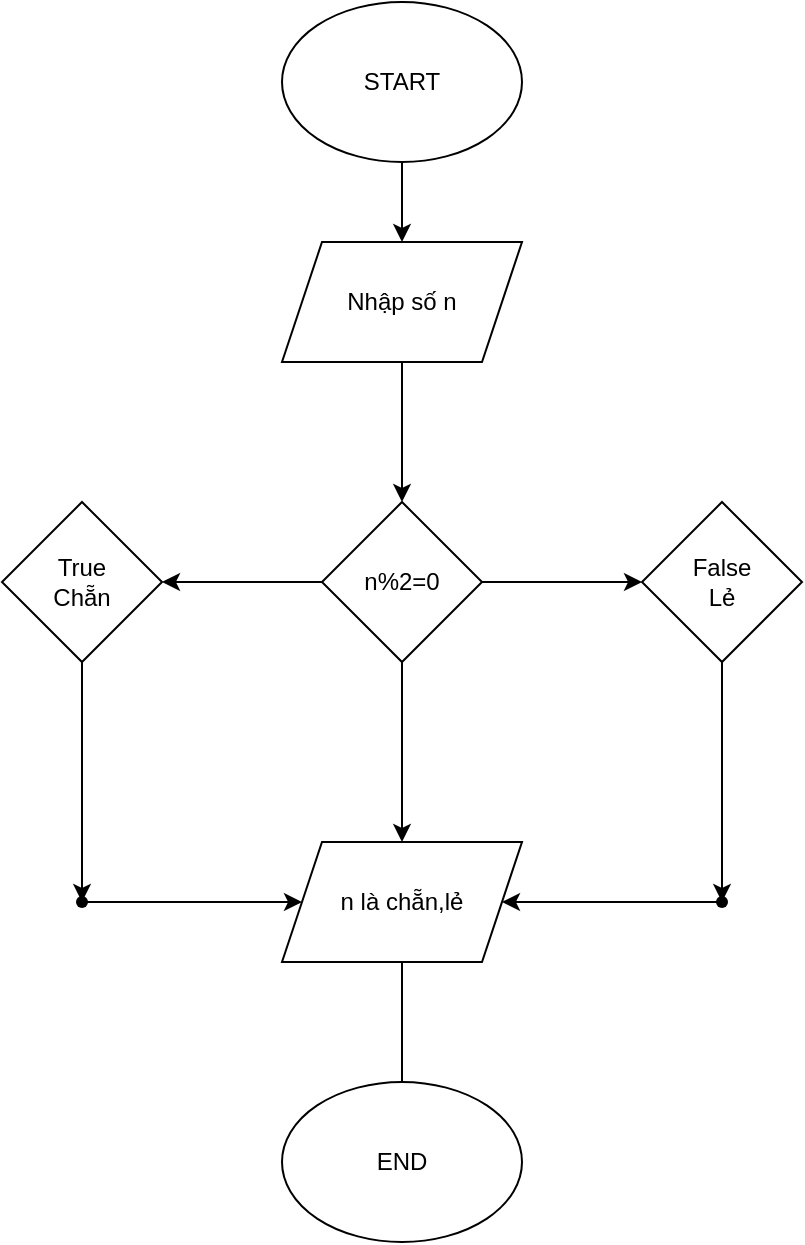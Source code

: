 <mxfile version="24.8.6">
  <diagram id="C5RBs43oDa-KdzZeNtuy" name="Page-1">
    <mxGraphModel dx="1050" dy="522" grid="1" gridSize="10" guides="1" tooltips="1" connect="1" arrows="1" fold="1" page="1" pageScale="1" pageWidth="827" pageHeight="1169" math="0" shadow="0">
      <root>
        <mxCell id="WIyWlLk6GJQsqaUBKTNV-0" />
        <mxCell id="WIyWlLk6GJQsqaUBKTNV-1" parent="WIyWlLk6GJQsqaUBKTNV-0" />
        <mxCell id="i4--8Dgh0IIs8C6-UPYg-2" value="" style="edgeStyle=orthogonalEdgeStyle;rounded=0;orthogonalLoop=1;jettySize=auto;html=1;" edge="1" parent="WIyWlLk6GJQsqaUBKTNV-1" source="i4--8Dgh0IIs8C6-UPYg-0" target="i4--8Dgh0IIs8C6-UPYg-1">
          <mxGeometry relative="1" as="geometry" />
        </mxCell>
        <mxCell id="i4--8Dgh0IIs8C6-UPYg-0" value="START" style="ellipse;whiteSpace=wrap;html=1;" vertex="1" parent="WIyWlLk6GJQsqaUBKTNV-1">
          <mxGeometry x="354" y="40" width="120" height="80" as="geometry" />
        </mxCell>
        <mxCell id="i4--8Dgh0IIs8C6-UPYg-4" value="" style="edgeStyle=orthogonalEdgeStyle;rounded=0;orthogonalLoop=1;jettySize=auto;html=1;" edge="1" parent="WIyWlLk6GJQsqaUBKTNV-1" source="i4--8Dgh0IIs8C6-UPYg-1" target="i4--8Dgh0IIs8C6-UPYg-3">
          <mxGeometry relative="1" as="geometry" />
        </mxCell>
        <mxCell id="i4--8Dgh0IIs8C6-UPYg-1" value="Nhập số n" style="shape=parallelogram;perimeter=parallelogramPerimeter;whiteSpace=wrap;html=1;fixedSize=1;" vertex="1" parent="WIyWlLk6GJQsqaUBKTNV-1">
          <mxGeometry x="354" y="160" width="120" height="60" as="geometry" />
        </mxCell>
        <mxCell id="i4--8Dgh0IIs8C6-UPYg-6" value="" style="edgeStyle=orthogonalEdgeStyle;rounded=0;orthogonalLoop=1;jettySize=auto;html=1;" edge="1" parent="WIyWlLk6GJQsqaUBKTNV-1" source="i4--8Dgh0IIs8C6-UPYg-3" target="i4--8Dgh0IIs8C6-UPYg-5">
          <mxGeometry relative="1" as="geometry" />
        </mxCell>
        <mxCell id="i4--8Dgh0IIs8C6-UPYg-8" value="" style="edgeStyle=orthogonalEdgeStyle;rounded=0;orthogonalLoop=1;jettySize=auto;html=1;" edge="1" parent="WIyWlLk6GJQsqaUBKTNV-1" source="i4--8Dgh0IIs8C6-UPYg-3" target="i4--8Dgh0IIs8C6-UPYg-7">
          <mxGeometry relative="1" as="geometry" />
        </mxCell>
        <mxCell id="i4--8Dgh0IIs8C6-UPYg-10" value="" style="edgeStyle=orthogonalEdgeStyle;rounded=0;orthogonalLoop=1;jettySize=auto;html=1;" edge="1" parent="WIyWlLk6GJQsqaUBKTNV-1" source="i4--8Dgh0IIs8C6-UPYg-3" target="i4--8Dgh0IIs8C6-UPYg-9">
          <mxGeometry relative="1" as="geometry" />
        </mxCell>
        <mxCell id="i4--8Dgh0IIs8C6-UPYg-3" value="n%2=0" style="rhombus;whiteSpace=wrap;html=1;" vertex="1" parent="WIyWlLk6GJQsqaUBKTNV-1">
          <mxGeometry x="374" y="290" width="80" height="80" as="geometry" />
        </mxCell>
        <mxCell id="i4--8Dgh0IIs8C6-UPYg-12" value="" style="edgeStyle=orthogonalEdgeStyle;rounded=0;orthogonalLoop=1;jettySize=auto;html=1;" edge="1" parent="WIyWlLk6GJQsqaUBKTNV-1" source="i4--8Dgh0IIs8C6-UPYg-5" target="i4--8Dgh0IIs8C6-UPYg-11">
          <mxGeometry relative="1" as="geometry" />
        </mxCell>
        <mxCell id="i4--8Dgh0IIs8C6-UPYg-5" value="True&lt;div&gt;Chẵn&lt;/div&gt;" style="rhombus;whiteSpace=wrap;html=1;" vertex="1" parent="WIyWlLk6GJQsqaUBKTNV-1">
          <mxGeometry x="214" y="290" width="80" height="80" as="geometry" />
        </mxCell>
        <mxCell id="i4--8Dgh0IIs8C6-UPYg-14" value="" style="edgeStyle=orthogonalEdgeStyle;rounded=0;orthogonalLoop=1;jettySize=auto;html=1;" edge="1" parent="WIyWlLk6GJQsqaUBKTNV-1" source="i4--8Dgh0IIs8C6-UPYg-7" target="i4--8Dgh0IIs8C6-UPYg-13">
          <mxGeometry relative="1" as="geometry" />
        </mxCell>
        <mxCell id="i4--8Dgh0IIs8C6-UPYg-7" value="False&lt;div&gt;Lẻ&lt;/div&gt;" style="rhombus;whiteSpace=wrap;html=1;" vertex="1" parent="WIyWlLk6GJQsqaUBKTNV-1">
          <mxGeometry x="534" y="290" width="80" height="80" as="geometry" />
        </mxCell>
        <mxCell id="i4--8Dgh0IIs8C6-UPYg-18" value="" style="edgeStyle=orthogonalEdgeStyle;rounded=0;orthogonalLoop=1;jettySize=auto;html=1;" edge="1" parent="WIyWlLk6GJQsqaUBKTNV-1" source="i4--8Dgh0IIs8C6-UPYg-9" target="i4--8Dgh0IIs8C6-UPYg-17">
          <mxGeometry relative="1" as="geometry" />
        </mxCell>
        <mxCell id="i4--8Dgh0IIs8C6-UPYg-9" value="n là chẵn,lẻ" style="shape=parallelogram;perimeter=parallelogramPerimeter;whiteSpace=wrap;html=1;fixedSize=1;" vertex="1" parent="WIyWlLk6GJQsqaUBKTNV-1">
          <mxGeometry x="354" y="460" width="120" height="60" as="geometry" />
        </mxCell>
        <mxCell id="i4--8Dgh0IIs8C6-UPYg-16" value="" style="edgeStyle=orthogonalEdgeStyle;rounded=0;orthogonalLoop=1;jettySize=auto;html=1;" edge="1" parent="WIyWlLk6GJQsqaUBKTNV-1" source="i4--8Dgh0IIs8C6-UPYg-11" target="i4--8Dgh0IIs8C6-UPYg-9">
          <mxGeometry relative="1" as="geometry" />
        </mxCell>
        <mxCell id="i4--8Dgh0IIs8C6-UPYg-11" value="" style="shape=waypoint;sketch=0;size=6;pointerEvents=1;points=[];fillColor=default;resizable=0;rotatable=0;perimeter=centerPerimeter;snapToPoint=1;" vertex="1" parent="WIyWlLk6GJQsqaUBKTNV-1">
          <mxGeometry x="244" y="480" width="20" height="20" as="geometry" />
        </mxCell>
        <mxCell id="i4--8Dgh0IIs8C6-UPYg-15" value="" style="edgeStyle=orthogonalEdgeStyle;rounded=0;orthogonalLoop=1;jettySize=auto;html=1;" edge="1" parent="WIyWlLk6GJQsqaUBKTNV-1" source="i4--8Dgh0IIs8C6-UPYg-13" target="i4--8Dgh0IIs8C6-UPYg-9">
          <mxGeometry relative="1" as="geometry" />
        </mxCell>
        <mxCell id="i4--8Dgh0IIs8C6-UPYg-13" value="" style="shape=waypoint;sketch=0;size=6;pointerEvents=1;points=[];fillColor=default;resizable=0;rotatable=0;perimeter=centerPerimeter;snapToPoint=1;" vertex="1" parent="WIyWlLk6GJQsqaUBKTNV-1">
          <mxGeometry x="564" y="480" width="20" height="20" as="geometry" />
        </mxCell>
        <mxCell id="i4--8Dgh0IIs8C6-UPYg-17" value="" style="shape=waypoint;sketch=0;size=6;pointerEvents=1;points=[];fillColor=default;resizable=0;rotatable=0;perimeter=centerPerimeter;snapToPoint=1;" vertex="1" parent="WIyWlLk6GJQsqaUBKTNV-1">
          <mxGeometry x="404" y="620" width="20" height="20" as="geometry" />
        </mxCell>
        <mxCell id="i4--8Dgh0IIs8C6-UPYg-19" value="END" style="ellipse;whiteSpace=wrap;html=1;" vertex="1" parent="WIyWlLk6GJQsqaUBKTNV-1">
          <mxGeometry x="354" y="580" width="120" height="80" as="geometry" />
        </mxCell>
      </root>
    </mxGraphModel>
  </diagram>
</mxfile>
